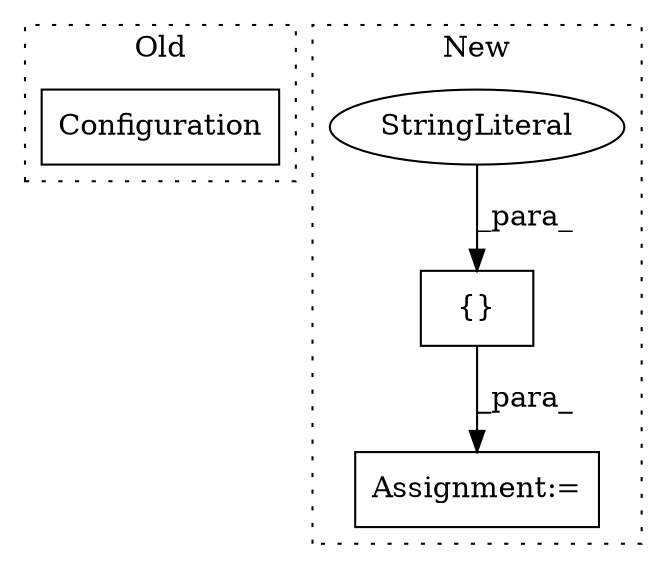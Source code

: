 digraph G {
subgraph cluster0 {
1 [label="Configuration" a="32" s="372,571" l="14,1" shape="box"];
label = "Old";
style="dotted";
}
subgraph cluster1 {
2 [label="{}" a="4" s="405,418" l="1,1" shape="box"];
3 [label="Assignment:=" a="7" s="268" l="1" shape="box"];
4 [label="StringLiteral" a="45" s="406" l="12" shape="ellipse"];
label = "New";
style="dotted";
}
2 -> 3 [label="_para_"];
4 -> 2 [label="_para_"];
}